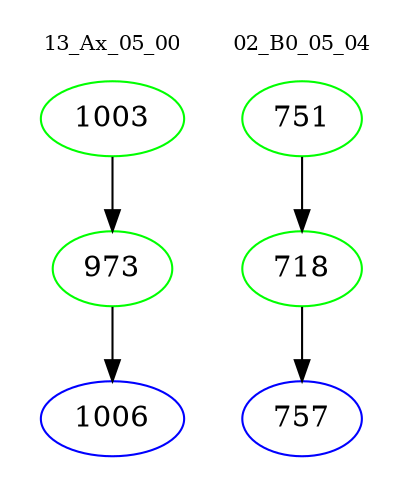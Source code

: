 digraph{
subgraph cluster_0 {
color = white
label = "13_Ax_05_00";
fontsize=10;
T0_1003 [label="1003", color="green"]
T0_1003 -> T0_973 [color="black"]
T0_973 [label="973", color="green"]
T0_973 -> T0_1006 [color="black"]
T0_1006 [label="1006", color="blue"]
}
subgraph cluster_1 {
color = white
label = "02_B0_05_04";
fontsize=10;
T1_751 [label="751", color="green"]
T1_751 -> T1_718 [color="black"]
T1_718 [label="718", color="green"]
T1_718 -> T1_757 [color="black"]
T1_757 [label="757", color="blue"]
}
}
